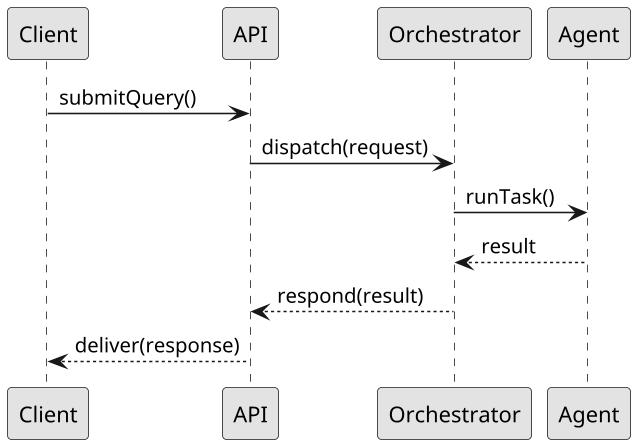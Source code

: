 @startuml
skinparam dpi 150
skinparam monochrome true

participant Client
participant API
participant Orchestrator
participant Agent

Client -> API : submitQuery()
API -> Orchestrator : dispatch(request)
Orchestrator -> Agent : runTask()
Agent --> Orchestrator : result
Orchestrator --> API : respond(result)
API --> Client : deliver(response)
@enduml
